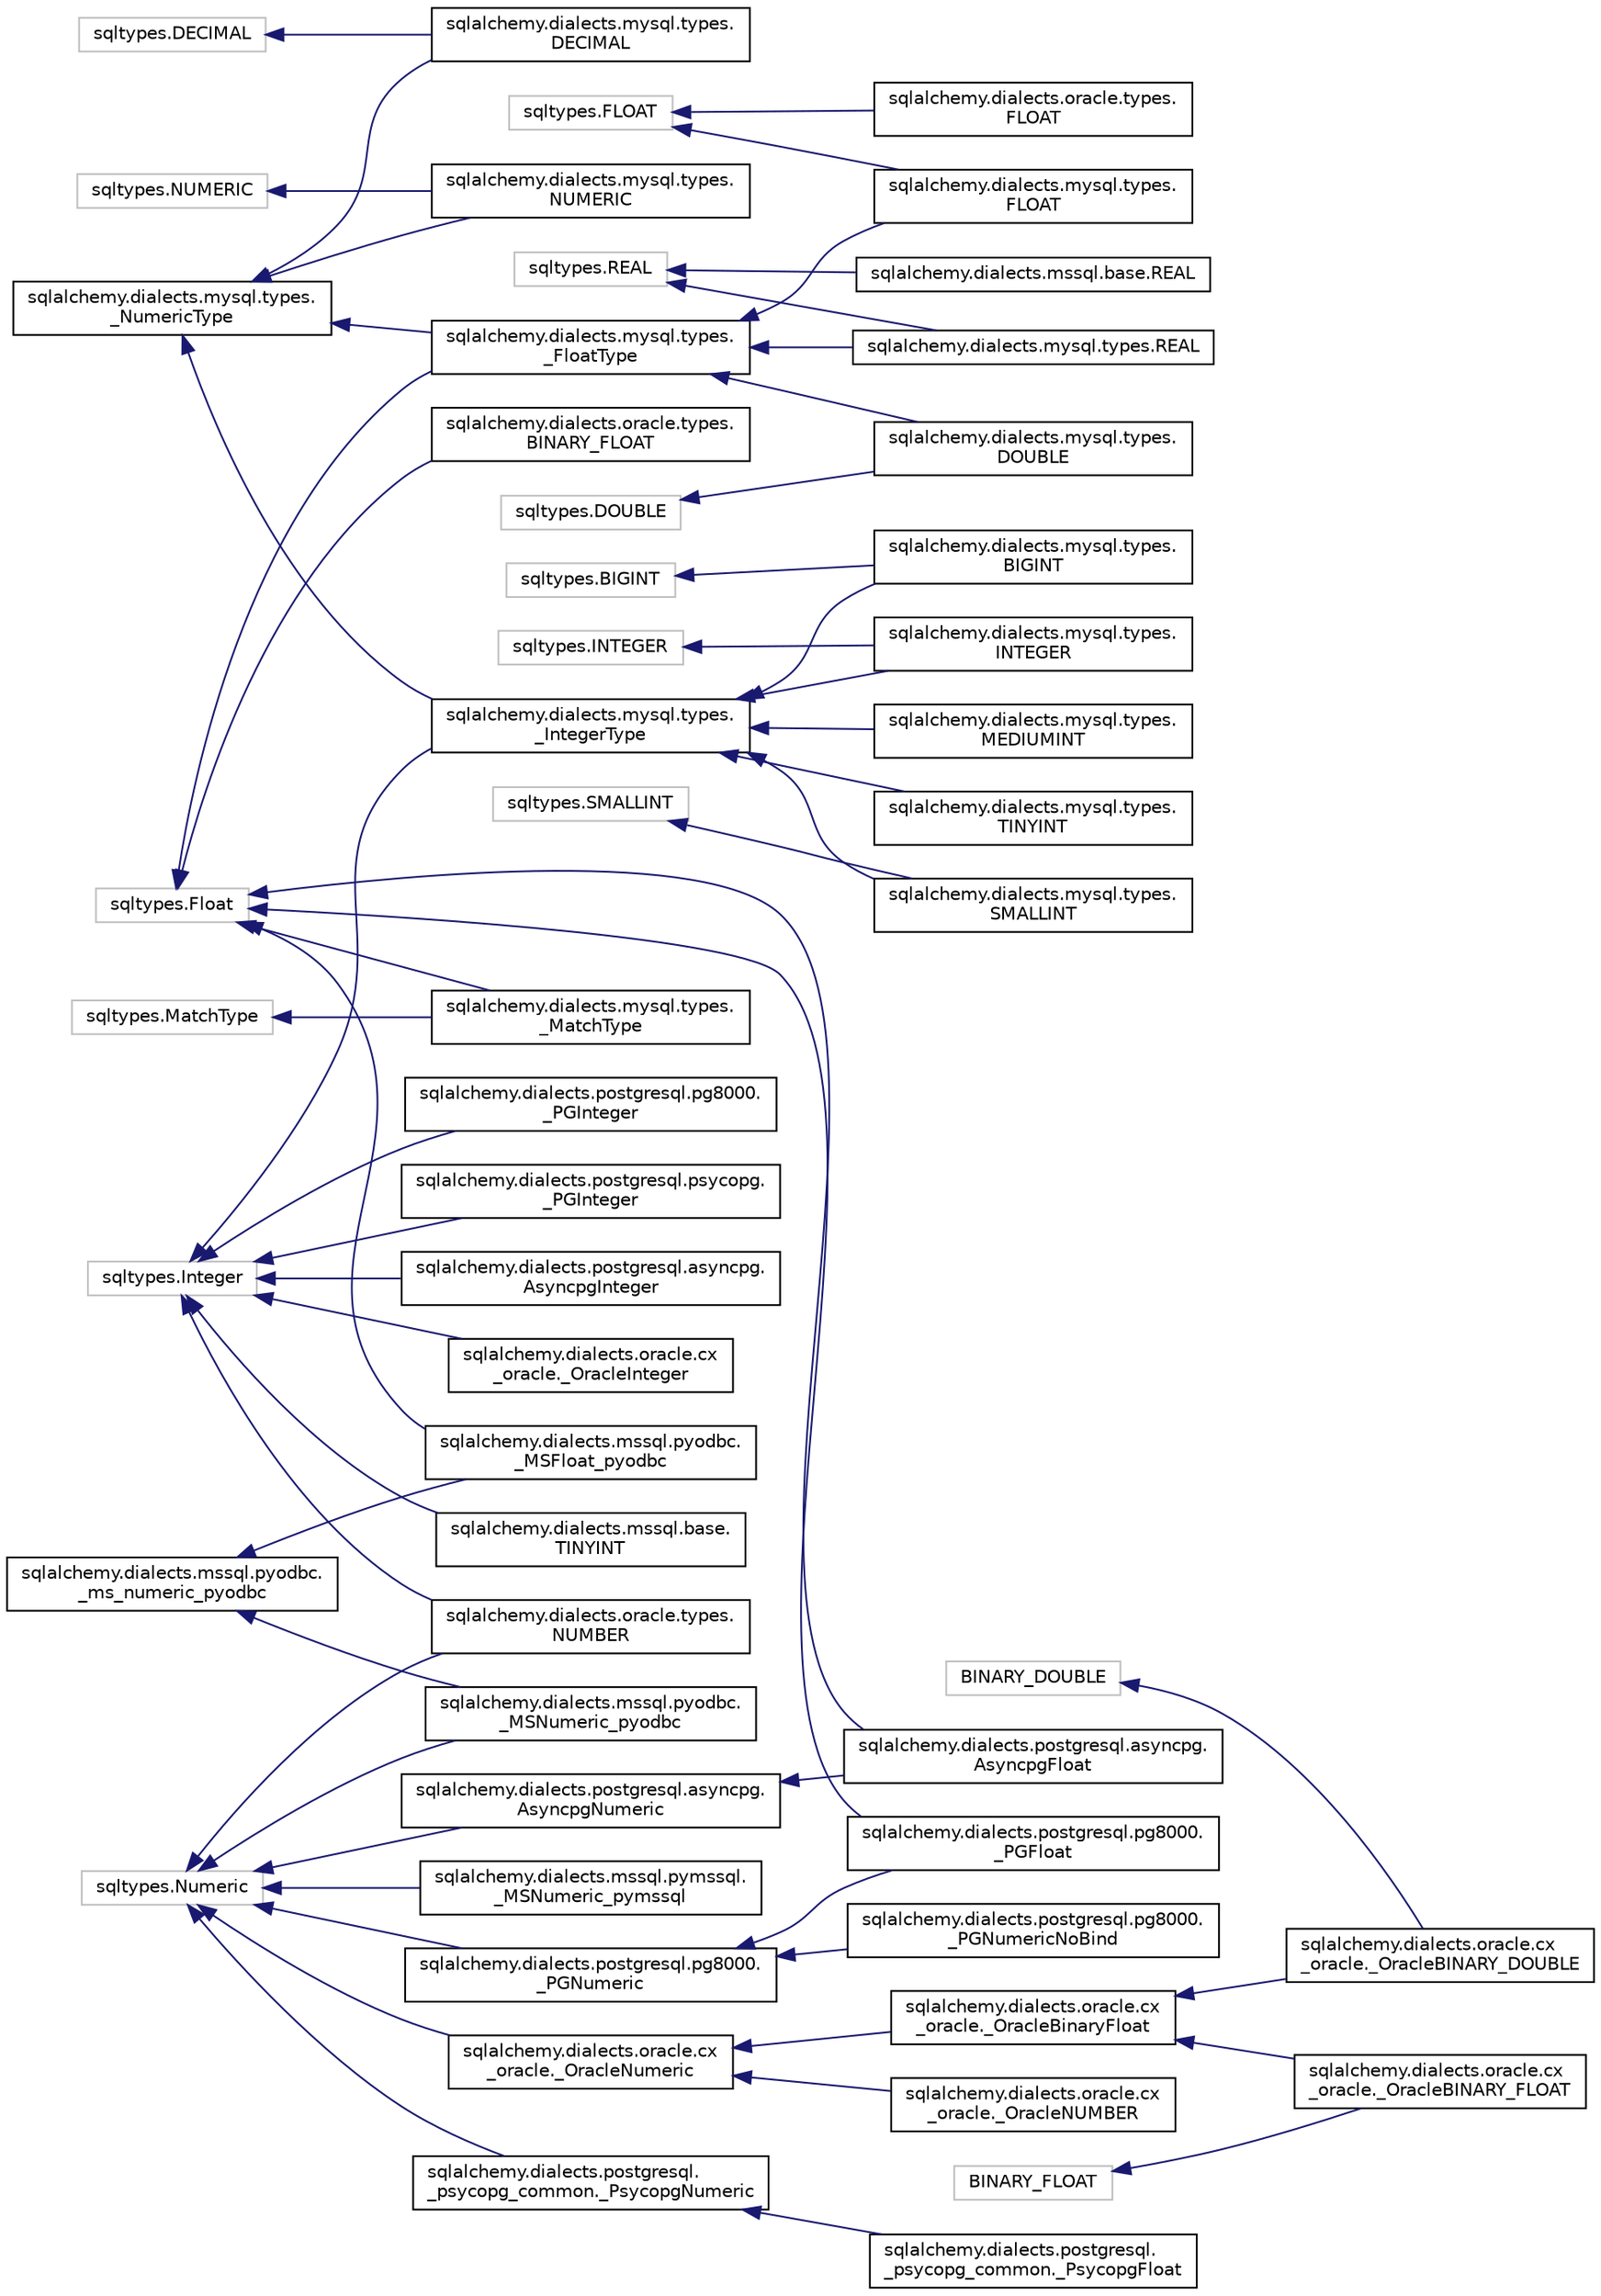 digraph "Graphical Class Hierarchy"
{
 // LATEX_PDF_SIZE
  edge [fontname="Helvetica",fontsize="10",labelfontname="Helvetica",labelfontsize="10"];
  node [fontname="Helvetica",fontsize="10",shape=record];
  rankdir="LR";
  Node0 [label="sqlalchemy.dialects.mssql.pyodbc.\l_ms_numeric_pyodbc",height=0.2,width=0.4,color="black", fillcolor="white", style="filled",URL="$classsqlalchemy_1_1dialects_1_1mssql_1_1pyodbc_1_1__ms__numeric__pyodbc.html",tooltip=" "];
  Node0 -> Node1 [dir="back",color="midnightblue",fontsize="10",style="solid",fontname="Helvetica"];
  Node1 [label="sqlalchemy.dialects.mssql.pyodbc.\l_MSFloat_pyodbc",height=0.2,width=0.4,color="black", fillcolor="white", style="filled",URL="$classsqlalchemy_1_1dialects_1_1mssql_1_1pyodbc_1_1__MSFloat__pyodbc.html",tooltip=" "];
  Node0 -> Node2 [dir="back",color="midnightblue",fontsize="10",style="solid",fontname="Helvetica"];
  Node2 [label="sqlalchemy.dialects.mssql.pyodbc.\l_MSNumeric_pyodbc",height=0.2,width=0.4,color="black", fillcolor="white", style="filled",URL="$classsqlalchemy_1_1dialects_1_1mssql_1_1pyodbc_1_1__MSNumeric__pyodbc.html",tooltip=" "];
  Node637 [label="sqlalchemy.dialects.mysql.types.\l_NumericType",height=0.2,width=0.4,color="black", fillcolor="white", style="filled",URL="$classsqlalchemy_1_1dialects_1_1mysql_1_1types_1_1__NumericType.html",tooltip=" "];
  Node637 -> Node638 [dir="back",color="midnightblue",fontsize="10",style="solid",fontname="Helvetica"];
  Node638 [label="sqlalchemy.dialects.mysql.types.\lDECIMAL",height=0.2,width=0.4,color="black", fillcolor="white", style="filled",URL="$classsqlalchemy_1_1dialects_1_1mysql_1_1types_1_1DECIMAL.html",tooltip=" "];
  Node637 -> Node639 [dir="back",color="midnightblue",fontsize="10",style="solid",fontname="Helvetica"];
  Node639 [label="sqlalchemy.dialects.mysql.types.\lNUMERIC",height=0.2,width=0.4,color="black", fillcolor="white", style="filled",URL="$classsqlalchemy_1_1dialects_1_1mysql_1_1types_1_1NUMERIC.html",tooltip=" "];
  Node637 -> Node640 [dir="back",color="midnightblue",fontsize="10",style="solid",fontname="Helvetica"];
  Node640 [label="sqlalchemy.dialects.mysql.types.\l_FloatType",height=0.2,width=0.4,color="black", fillcolor="white", style="filled",URL="$classsqlalchemy_1_1dialects_1_1mysql_1_1types_1_1__FloatType.html",tooltip=" "];
  Node640 -> Node641 [dir="back",color="midnightblue",fontsize="10",style="solid",fontname="Helvetica"];
  Node641 [label="sqlalchemy.dialects.mysql.types.\lDOUBLE",height=0.2,width=0.4,color="black", fillcolor="white", style="filled",URL="$classsqlalchemy_1_1dialects_1_1mysql_1_1types_1_1DOUBLE.html",tooltip=" "];
  Node640 -> Node642 [dir="back",color="midnightblue",fontsize="10",style="solid",fontname="Helvetica"];
  Node642 [label="sqlalchemy.dialects.mysql.types.\lFLOAT",height=0.2,width=0.4,color="black", fillcolor="white", style="filled",URL="$classsqlalchemy_1_1dialects_1_1mysql_1_1types_1_1FLOAT.html",tooltip=" "];
  Node640 -> Node643 [dir="back",color="midnightblue",fontsize="10",style="solid",fontname="Helvetica"];
  Node643 [label="sqlalchemy.dialects.mysql.types.REAL",height=0.2,width=0.4,color="black", fillcolor="white", style="filled",URL="$classsqlalchemy_1_1dialects_1_1mysql_1_1types_1_1REAL.html",tooltip=" "];
  Node637 -> Node644 [dir="back",color="midnightblue",fontsize="10",style="solid",fontname="Helvetica"];
  Node644 [label="sqlalchemy.dialects.mysql.types.\l_IntegerType",height=0.2,width=0.4,color="black", fillcolor="white", style="filled",URL="$classsqlalchemy_1_1dialects_1_1mysql_1_1types_1_1__IntegerType.html",tooltip=" "];
  Node644 -> Node645 [dir="back",color="midnightblue",fontsize="10",style="solid",fontname="Helvetica"];
  Node645 [label="sqlalchemy.dialects.mysql.types.\lBIGINT",height=0.2,width=0.4,color="black", fillcolor="white", style="filled",URL="$classsqlalchemy_1_1dialects_1_1mysql_1_1types_1_1BIGINT.html",tooltip=" "];
  Node644 -> Node646 [dir="back",color="midnightblue",fontsize="10",style="solid",fontname="Helvetica"];
  Node646 [label="sqlalchemy.dialects.mysql.types.\lINTEGER",height=0.2,width=0.4,color="black", fillcolor="white", style="filled",URL="$classsqlalchemy_1_1dialects_1_1mysql_1_1types_1_1INTEGER.html",tooltip=" "];
  Node644 -> Node647 [dir="back",color="midnightblue",fontsize="10",style="solid",fontname="Helvetica"];
  Node647 [label="sqlalchemy.dialects.mysql.types.\lMEDIUMINT",height=0.2,width=0.4,color="black", fillcolor="white", style="filled",URL="$classsqlalchemy_1_1dialects_1_1mysql_1_1types_1_1MEDIUMINT.html",tooltip=" "];
  Node644 -> Node648 [dir="back",color="midnightblue",fontsize="10",style="solid",fontname="Helvetica"];
  Node648 [label="sqlalchemy.dialects.mysql.types.\lSMALLINT",height=0.2,width=0.4,color="black", fillcolor="white", style="filled",URL="$classsqlalchemy_1_1dialects_1_1mysql_1_1types_1_1SMALLINT.html",tooltip=" "];
  Node644 -> Node649 [dir="back",color="midnightblue",fontsize="10",style="solid",fontname="Helvetica"];
  Node649 [label="sqlalchemy.dialects.mysql.types.\lTINYINT",height=0.2,width=0.4,color="black", fillcolor="white", style="filled",URL="$classsqlalchemy_1_1dialects_1_1mysql_1_1types_1_1TINYINT.html",tooltip=" "];
  Node2394 [label="sqltypes.BIGINT",height=0.2,width=0.4,color="grey75", fillcolor="white", style="filled",tooltip=" "];
  Node2394 -> Node645 [dir="back",color="midnightblue",fontsize="10",style="solid",fontname="Helvetica"];
  Node3229 [label="sqltypes.DECIMAL",height=0.2,width=0.4,color="grey75", fillcolor="white", style="filled",tooltip=" "];
  Node3229 -> Node638 [dir="back",color="midnightblue",fontsize="10",style="solid",fontname="Helvetica"];
  Node3661 [label="sqltypes.DOUBLE",height=0.2,width=0.4,color="grey75", fillcolor="white", style="filled",tooltip=" "];
  Node3661 -> Node641 [dir="back",color="midnightblue",fontsize="10",style="solid",fontname="Helvetica"];
  Node6082 [label="sqltypes.Float",height=0.2,width=0.4,color="grey75", fillcolor="white", style="filled",tooltip=" "];
  Node6082 -> Node1 [dir="back",color="midnightblue",fontsize="10",style="solid",fontname="Helvetica"];
  Node6082 -> Node640 [dir="back",color="midnightblue",fontsize="10",style="solid",fontname="Helvetica"];
  Node6082 -> Node6083 [dir="back",color="midnightblue",fontsize="10",style="solid",fontname="Helvetica"];
  Node6083 [label="sqlalchemy.dialects.mysql.types.\l_MatchType",height=0.2,width=0.4,color="black", fillcolor="white", style="filled",URL="$classsqlalchemy_1_1dialects_1_1mysql_1_1types_1_1__MatchType.html",tooltip=" "];
  Node6082 -> Node6084 [dir="back",color="midnightblue",fontsize="10",style="solid",fontname="Helvetica"];
  Node6084 [label="sqlalchemy.dialects.oracle.types.\lBINARY_FLOAT",height=0.2,width=0.4,color="black", fillcolor="white", style="filled",URL="$classsqlalchemy_1_1dialects_1_1oracle_1_1types_1_1BINARY__FLOAT.html",tooltip=" "];
  Node6082 -> Node6085 [dir="back",color="midnightblue",fontsize="10",style="solid",fontname="Helvetica"];
  Node6085 [label="sqlalchemy.dialects.postgresql.asyncpg.\lAsyncpgFloat",height=0.2,width=0.4,color="black", fillcolor="white", style="filled",URL="$classsqlalchemy_1_1dialects_1_1postgresql_1_1asyncpg_1_1AsyncpgFloat.html",tooltip=" "];
  Node6082 -> Node6086 [dir="back",color="midnightblue",fontsize="10",style="solid",fontname="Helvetica"];
  Node6086 [label="sqlalchemy.dialects.postgresql.pg8000.\l_PGFloat",height=0.2,width=0.4,color="black", fillcolor="white", style="filled",URL="$classsqlalchemy_1_1dialects_1_1postgresql_1_1pg8000_1_1__PGFloat.html",tooltip=" "];
  Node6087 [label="sqltypes.FLOAT",height=0.2,width=0.4,color="grey75", fillcolor="white", style="filled",tooltip=" "];
  Node6087 -> Node642 [dir="back",color="midnightblue",fontsize="10",style="solid",fontname="Helvetica"];
  Node6087 -> Node6088 [dir="back",color="midnightblue",fontsize="10",style="solid",fontname="Helvetica"];
  Node6088 [label="sqlalchemy.dialects.oracle.types.\lFLOAT",height=0.2,width=0.4,color="black", fillcolor="white", style="filled",URL="$classsqlalchemy_1_1dialects_1_1oracle_1_1types_1_1FLOAT.html",tooltip=" "];
  Node6862 [label="sqltypes.INTEGER",height=0.2,width=0.4,color="grey75", fillcolor="white", style="filled",tooltip=" "];
  Node6862 -> Node646 [dir="back",color="midnightblue",fontsize="10",style="solid",fontname="Helvetica"];
  Node6863 [label="sqltypes.Integer",height=0.2,width=0.4,color="grey75", fillcolor="white", style="filled",tooltip=" "];
  Node6863 -> Node6864 [dir="back",color="midnightblue",fontsize="10",style="solid",fontname="Helvetica"];
  Node6864 [label="sqlalchemy.dialects.mssql.base.\lTINYINT",height=0.2,width=0.4,color="black", fillcolor="white", style="filled",URL="$classsqlalchemy_1_1dialects_1_1mssql_1_1base_1_1TINYINT.html",tooltip=" "];
  Node6863 -> Node644 [dir="back",color="midnightblue",fontsize="10",style="solid",fontname="Helvetica"];
  Node6863 -> Node6865 [dir="back",color="midnightblue",fontsize="10",style="solid",fontname="Helvetica"];
  Node6865 [label="sqlalchemy.dialects.oracle.cx\l_oracle._OracleInteger",height=0.2,width=0.4,color="black", fillcolor="white", style="filled",URL="$classsqlalchemy_1_1dialects_1_1oracle_1_1cx__oracle_1_1__OracleInteger.html",tooltip=" "];
  Node6863 -> Node6866 [dir="back",color="midnightblue",fontsize="10",style="solid",fontname="Helvetica"];
  Node6866 [label="sqlalchemy.dialects.oracle.types.\lNUMBER",height=0.2,width=0.4,color="black", fillcolor="white", style="filled",URL="$classsqlalchemy_1_1dialects_1_1oracle_1_1types_1_1NUMBER.html",tooltip=" "];
  Node6863 -> Node6867 [dir="back",color="midnightblue",fontsize="10",style="solid",fontname="Helvetica"];
  Node6867 [label="sqlalchemy.dialects.postgresql.asyncpg.\lAsyncpgInteger",height=0.2,width=0.4,color="black", fillcolor="white", style="filled",URL="$classsqlalchemy_1_1dialects_1_1postgresql_1_1asyncpg_1_1AsyncpgInteger.html",tooltip=" "];
  Node6863 -> Node6868 [dir="back",color="midnightblue",fontsize="10",style="solid",fontname="Helvetica"];
  Node6868 [label="sqlalchemy.dialects.postgresql.pg8000.\l_PGInteger",height=0.2,width=0.4,color="black", fillcolor="white", style="filled",URL="$classsqlalchemy_1_1dialects_1_1postgresql_1_1pg8000_1_1__PGInteger.html",tooltip=" "];
  Node6863 -> Node6869 [dir="back",color="midnightblue",fontsize="10",style="solid",fontname="Helvetica"];
  Node6869 [label="sqlalchemy.dialects.postgresql.psycopg.\l_PGInteger",height=0.2,width=0.4,color="black", fillcolor="white", style="filled",URL="$classsqlalchemy_1_1dialects_1_1postgresql_1_1psycopg_1_1__PGInteger.html",tooltip=" "];
  Node7537 [label="sqltypes.MatchType",height=0.2,width=0.4,color="grey75", fillcolor="white", style="filled",tooltip=" "];
  Node7537 -> Node6083 [dir="back",color="midnightblue",fontsize="10",style="solid",fontname="Helvetica"];
  Node9866 [label="sqltypes.Numeric",height=0.2,width=0.4,color="grey75", fillcolor="white", style="filled",tooltip=" "];
  Node9866 -> Node9867 [dir="back",color="midnightblue",fontsize="10",style="solid",fontname="Helvetica"];
  Node9867 [label="sqlalchemy.dialects.mssql.pymssql.\l_MSNumeric_pymssql",height=0.2,width=0.4,color="black", fillcolor="white", style="filled",URL="$classsqlalchemy_1_1dialects_1_1mssql_1_1pymssql_1_1__MSNumeric__pymssql.html",tooltip=" "];
  Node9866 -> Node2 [dir="back",color="midnightblue",fontsize="10",style="solid",fontname="Helvetica"];
  Node9866 -> Node9868 [dir="back",color="midnightblue",fontsize="10",style="solid",fontname="Helvetica"];
  Node9868 [label="sqlalchemy.dialects.oracle.cx\l_oracle._OracleNumeric",height=0.2,width=0.4,color="black", fillcolor="white", style="filled",URL="$classsqlalchemy_1_1dialects_1_1oracle_1_1cx__oracle_1_1__OracleNumeric.html",tooltip=" "];
  Node9868 -> Node9869 [dir="back",color="midnightblue",fontsize="10",style="solid",fontname="Helvetica"];
  Node9869 [label="sqlalchemy.dialects.oracle.cx\l_oracle._OracleBinaryFloat",height=0.2,width=0.4,color="black", fillcolor="white", style="filled",URL="$classsqlalchemy_1_1dialects_1_1oracle_1_1cx__oracle_1_1__OracleBinaryFloat.html",tooltip=" "];
  Node9869 -> Node9870 [dir="back",color="midnightblue",fontsize="10",style="solid",fontname="Helvetica"];
  Node9870 [label="sqlalchemy.dialects.oracle.cx\l_oracle._OracleBINARY_DOUBLE",height=0.2,width=0.4,color="black", fillcolor="white", style="filled",URL="$classsqlalchemy_1_1dialects_1_1oracle_1_1cx__oracle_1_1__OracleBINARY__DOUBLE.html",tooltip=" "];
  Node9869 -> Node9871 [dir="back",color="midnightblue",fontsize="10",style="solid",fontname="Helvetica"];
  Node9871 [label="sqlalchemy.dialects.oracle.cx\l_oracle._OracleBINARY_FLOAT",height=0.2,width=0.4,color="black", fillcolor="white", style="filled",URL="$classsqlalchemy_1_1dialects_1_1oracle_1_1cx__oracle_1_1__OracleBINARY__FLOAT.html",tooltip=" "];
  Node9868 -> Node9872 [dir="back",color="midnightblue",fontsize="10",style="solid",fontname="Helvetica"];
  Node9872 [label="sqlalchemy.dialects.oracle.cx\l_oracle._OracleNUMBER",height=0.2,width=0.4,color="black", fillcolor="white", style="filled",URL="$classsqlalchemy_1_1dialects_1_1oracle_1_1cx__oracle_1_1__OracleNUMBER.html",tooltip=" "];
  Node9866 -> Node6866 [dir="back",color="midnightblue",fontsize="10",style="solid",fontname="Helvetica"];
  Node9866 -> Node9873 [dir="back",color="midnightblue",fontsize="10",style="solid",fontname="Helvetica"];
  Node9873 [label="sqlalchemy.dialects.postgresql.\l_psycopg_common._PsycopgNumeric",height=0.2,width=0.4,color="black", fillcolor="white", style="filled",URL="$classsqlalchemy_1_1dialects_1_1postgresql_1_1__psycopg__common_1_1__PsycopgNumeric.html",tooltip=" "];
  Node9873 -> Node9874 [dir="back",color="midnightblue",fontsize="10",style="solid",fontname="Helvetica"];
  Node9874 [label="sqlalchemy.dialects.postgresql.\l_psycopg_common._PsycopgFloat",height=0.2,width=0.4,color="black", fillcolor="white", style="filled",URL="$classsqlalchemy_1_1dialects_1_1postgresql_1_1__psycopg__common_1_1__PsycopgFloat.html",tooltip=" "];
  Node9866 -> Node9875 [dir="back",color="midnightblue",fontsize="10",style="solid",fontname="Helvetica"];
  Node9875 [label="sqlalchemy.dialects.postgresql.asyncpg.\lAsyncpgNumeric",height=0.2,width=0.4,color="black", fillcolor="white", style="filled",URL="$classsqlalchemy_1_1dialects_1_1postgresql_1_1asyncpg_1_1AsyncpgNumeric.html",tooltip=" "];
  Node9875 -> Node6085 [dir="back",color="midnightblue",fontsize="10",style="solid",fontname="Helvetica"];
  Node9866 -> Node9876 [dir="back",color="midnightblue",fontsize="10",style="solid",fontname="Helvetica"];
  Node9876 [label="sqlalchemy.dialects.postgresql.pg8000.\l_PGNumeric",height=0.2,width=0.4,color="black", fillcolor="white", style="filled",URL="$classsqlalchemy_1_1dialects_1_1postgresql_1_1pg8000_1_1__PGNumeric.html",tooltip=" "];
  Node9876 -> Node6086 [dir="back",color="midnightblue",fontsize="10",style="solid",fontname="Helvetica"];
  Node9876 -> Node9877 [dir="back",color="midnightblue",fontsize="10",style="solid",fontname="Helvetica"];
  Node9877 [label="sqlalchemy.dialects.postgresql.pg8000.\l_PGNumericNoBind",height=0.2,width=0.4,color="black", fillcolor="white", style="filled",URL="$classsqlalchemy_1_1dialects_1_1postgresql_1_1pg8000_1_1__PGNumericNoBind.html",tooltip=" "];
  Node9878 [label="sqltypes.NUMERIC",height=0.2,width=0.4,color="grey75", fillcolor="white", style="filled",tooltip=" "];
  Node9878 -> Node639 [dir="back",color="midnightblue",fontsize="10",style="solid",fontname="Helvetica"];
  Node11139 [label="sqltypes.REAL",height=0.2,width=0.4,color="grey75", fillcolor="white", style="filled",tooltip=" "];
  Node11139 -> Node11140 [dir="back",color="midnightblue",fontsize="10",style="solid",fontname="Helvetica"];
  Node11140 [label="sqlalchemy.dialects.mssql.base.REAL",height=0.2,width=0.4,color="black", fillcolor="white", style="filled",URL="$classsqlalchemy_1_1dialects_1_1mssql_1_1base_1_1REAL.html",tooltip=" "];
  Node11139 -> Node643 [dir="back",color="midnightblue",fontsize="10",style="solid",fontname="Helvetica"];
  Node12654 [label="sqltypes.SMALLINT",height=0.2,width=0.4,color="grey75", fillcolor="white", style="filled",tooltip=" "];
  Node12654 -> Node648 [dir="back",color="midnightblue",fontsize="10",style="solid",fontname="Helvetica"];
  Node15577 [label="BINARY_DOUBLE",height=0.2,width=0.4,color="grey75", fillcolor="white", style="filled",tooltip=" "];
  Node15577 -> Node9870 [dir="back",color="midnightblue",fontsize="10",style="solid",fontname="Helvetica"];
  Node15578 [label="BINARY_FLOAT",height=0.2,width=0.4,color="grey75", fillcolor="white", style="filled",tooltip=" "];
  Node15578 -> Node9871 [dir="back",color="midnightblue",fontsize="10",style="solid",fontname="Helvetica"];
}
